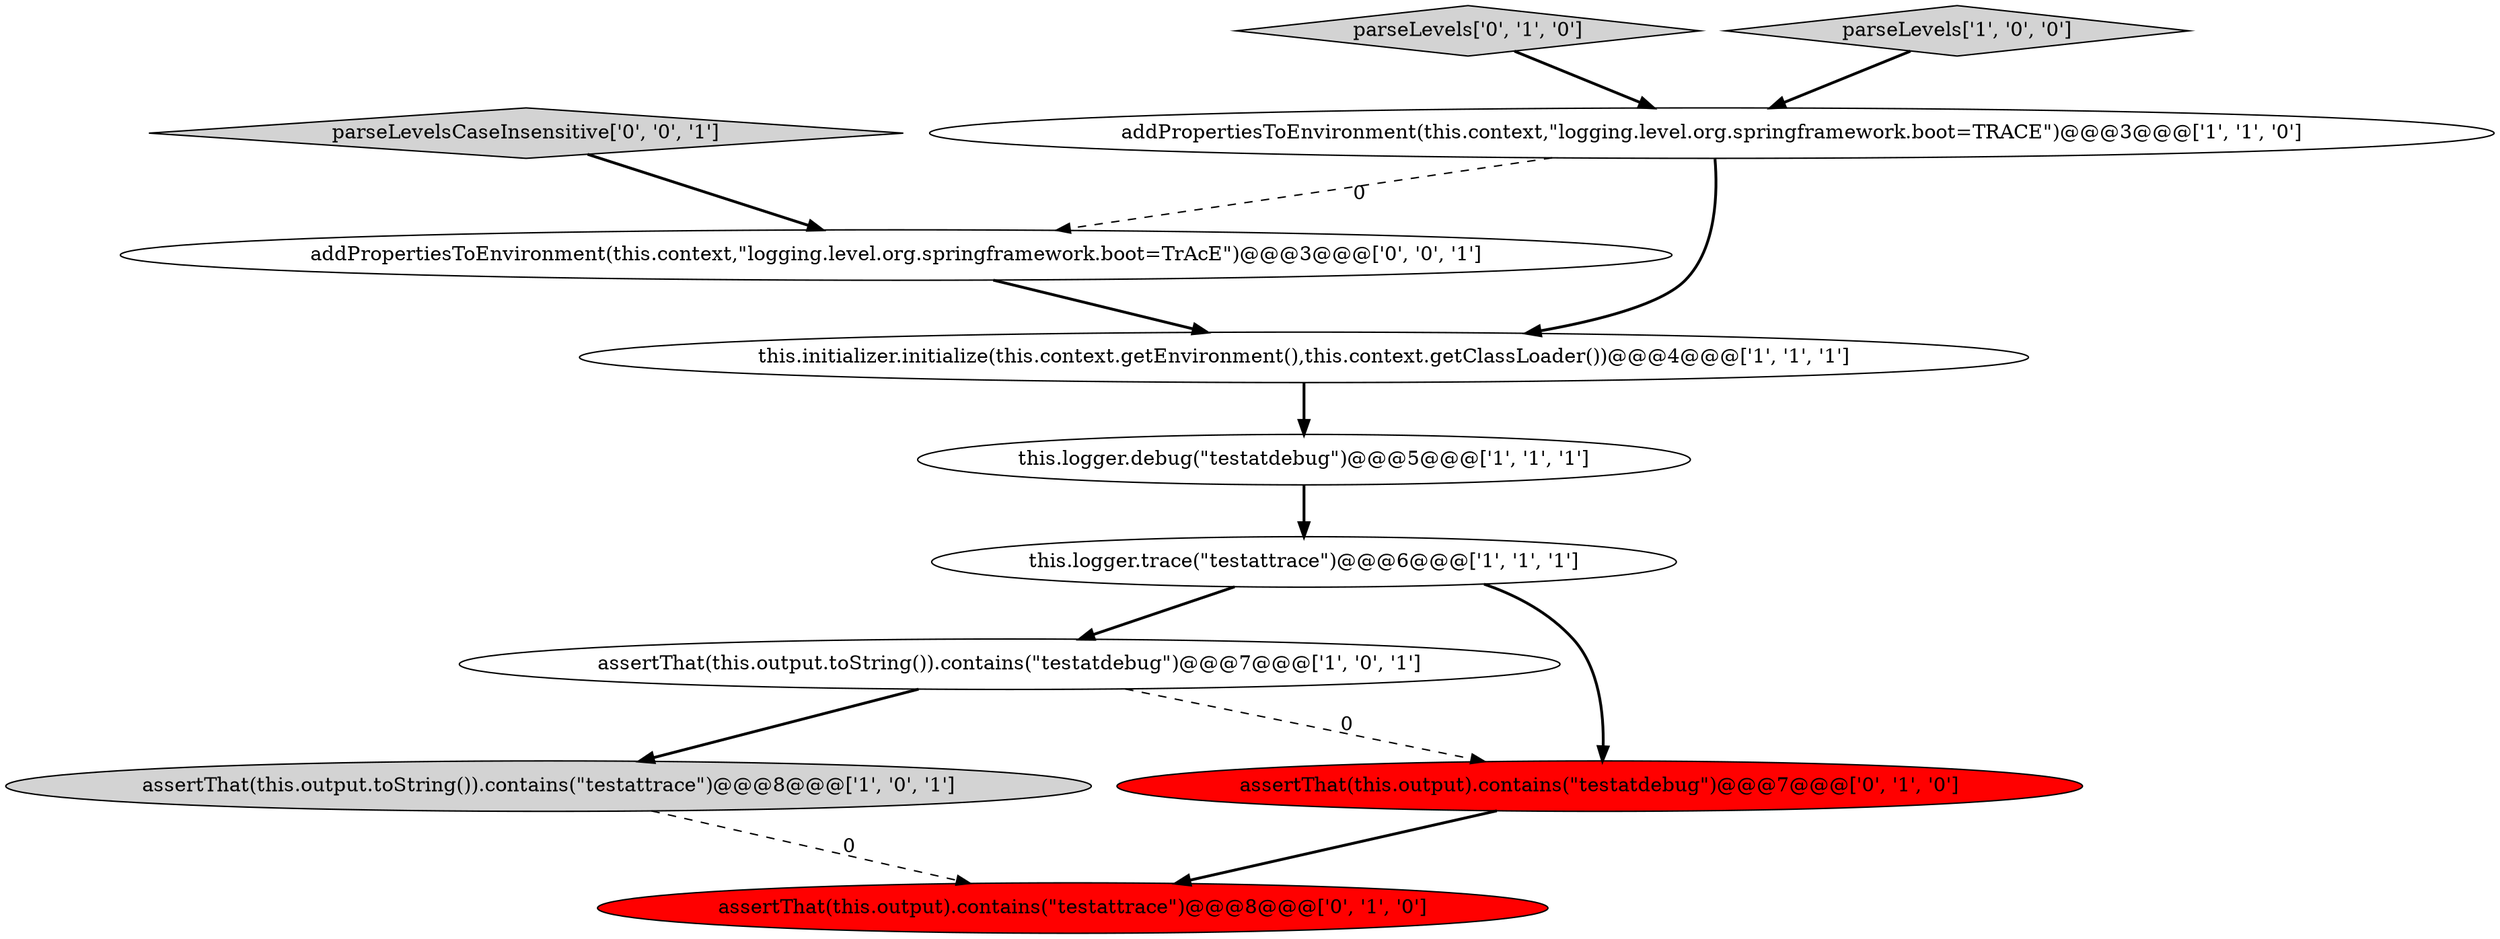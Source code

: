 digraph {
10 [style = filled, label = "parseLevelsCaseInsensitive['0', '0', '1']", fillcolor = lightgray, shape = diamond image = "AAA0AAABBB3BBB"];
6 [style = filled, label = "addPropertiesToEnvironment(this.context,\"logging.level.org.springframework.boot=TRACE\")@@@3@@@['1', '1', '0']", fillcolor = white, shape = ellipse image = "AAA0AAABBB1BBB"];
5 [style = filled, label = "assertThat(this.output.toString()).contains(\"testatdebug\")@@@7@@@['1', '0', '1']", fillcolor = white, shape = ellipse image = "AAA0AAABBB1BBB"];
7 [style = filled, label = "assertThat(this.output).contains(\"testattrace\")@@@8@@@['0', '1', '0']", fillcolor = red, shape = ellipse image = "AAA1AAABBB2BBB"];
3 [style = filled, label = "this.logger.debug(\"testatdebug\")@@@5@@@['1', '1', '1']", fillcolor = white, shape = ellipse image = "AAA0AAABBB1BBB"];
11 [style = filled, label = "addPropertiesToEnvironment(this.context,\"logging.level.org.springframework.boot=TrAcE\")@@@3@@@['0', '0', '1']", fillcolor = white, shape = ellipse image = "AAA0AAABBB3BBB"];
0 [style = filled, label = "this.logger.trace(\"testattrace\")@@@6@@@['1', '1', '1']", fillcolor = white, shape = ellipse image = "AAA0AAABBB1BBB"];
4 [style = filled, label = "this.initializer.initialize(this.context.getEnvironment(),this.context.getClassLoader())@@@4@@@['1', '1', '1']", fillcolor = white, shape = ellipse image = "AAA0AAABBB1BBB"];
8 [style = filled, label = "parseLevels['0', '1', '0']", fillcolor = lightgray, shape = diamond image = "AAA0AAABBB2BBB"];
1 [style = filled, label = "assertThat(this.output.toString()).contains(\"testattrace\")@@@8@@@['1', '0', '1']", fillcolor = lightgray, shape = ellipse image = "AAA0AAABBB1BBB"];
9 [style = filled, label = "assertThat(this.output).contains(\"testatdebug\")@@@7@@@['0', '1', '0']", fillcolor = red, shape = ellipse image = "AAA1AAABBB2BBB"];
2 [style = filled, label = "parseLevels['1', '0', '0']", fillcolor = lightgray, shape = diamond image = "AAA0AAABBB1BBB"];
4->3 [style = bold, label=""];
6->4 [style = bold, label=""];
5->1 [style = bold, label=""];
0->9 [style = bold, label=""];
8->6 [style = bold, label=""];
11->4 [style = bold, label=""];
5->9 [style = dashed, label="0"];
1->7 [style = dashed, label="0"];
9->7 [style = bold, label=""];
2->6 [style = bold, label=""];
3->0 [style = bold, label=""];
0->5 [style = bold, label=""];
6->11 [style = dashed, label="0"];
10->11 [style = bold, label=""];
}
